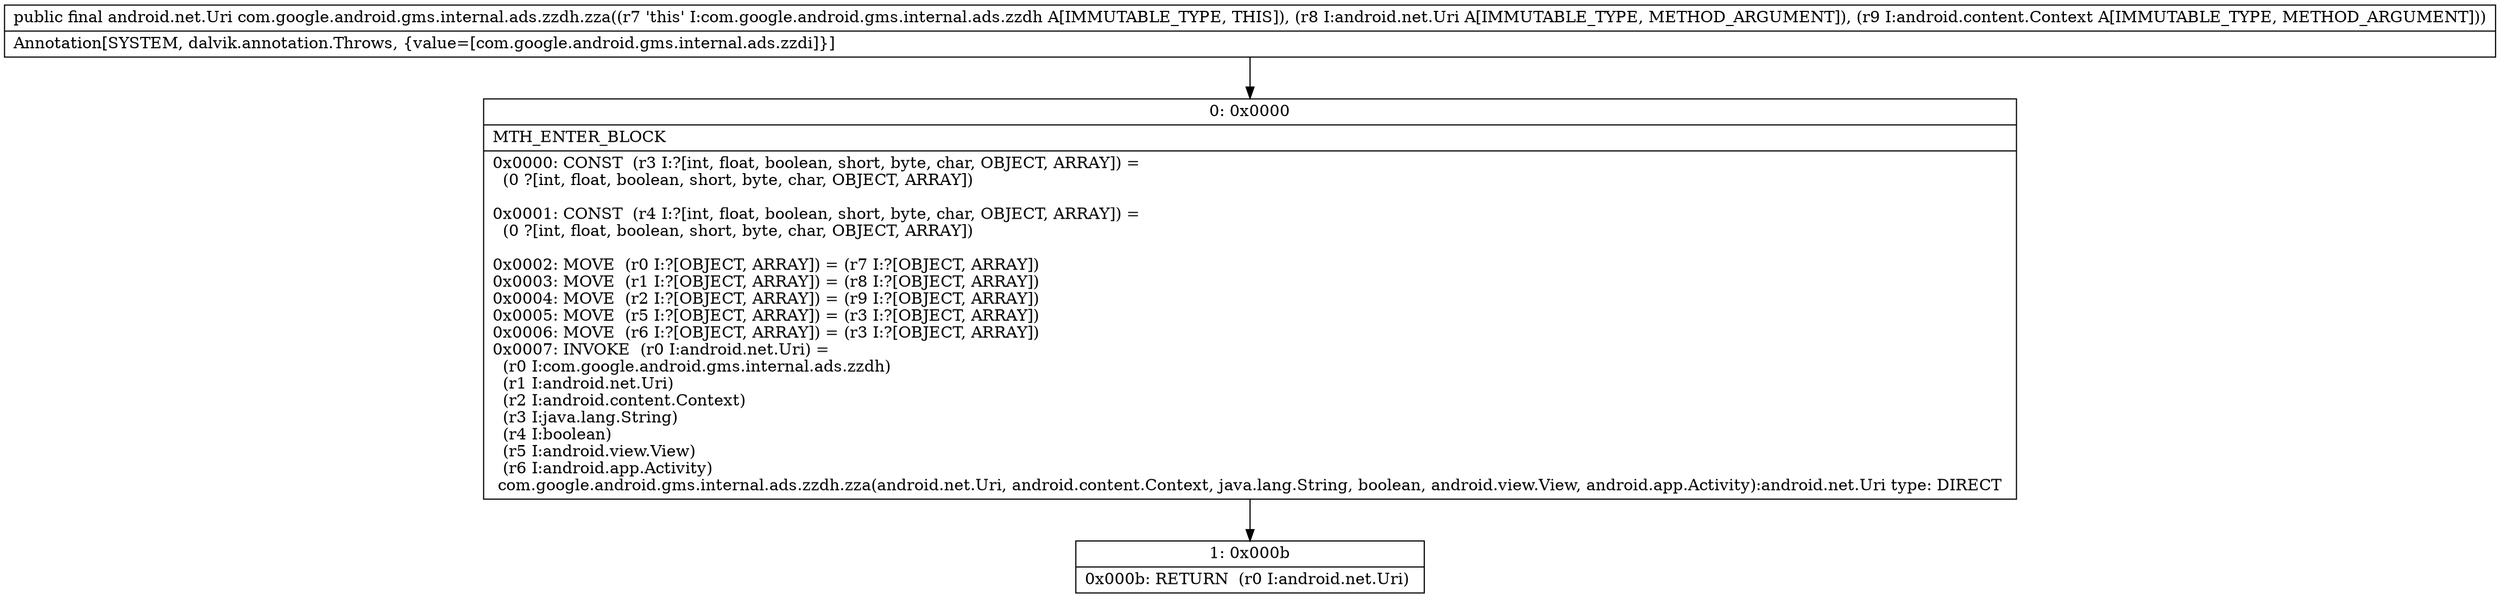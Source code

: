 digraph "CFG forcom.google.android.gms.internal.ads.zzdh.zza(Landroid\/net\/Uri;Landroid\/content\/Context;)Landroid\/net\/Uri;" {
Node_0 [shape=record,label="{0\:\ 0x0000|MTH_ENTER_BLOCK\l|0x0000: CONST  (r3 I:?[int, float, boolean, short, byte, char, OBJECT, ARRAY]) = \l  (0 ?[int, float, boolean, short, byte, char, OBJECT, ARRAY])\l \l0x0001: CONST  (r4 I:?[int, float, boolean, short, byte, char, OBJECT, ARRAY]) = \l  (0 ?[int, float, boolean, short, byte, char, OBJECT, ARRAY])\l \l0x0002: MOVE  (r0 I:?[OBJECT, ARRAY]) = (r7 I:?[OBJECT, ARRAY]) \l0x0003: MOVE  (r1 I:?[OBJECT, ARRAY]) = (r8 I:?[OBJECT, ARRAY]) \l0x0004: MOVE  (r2 I:?[OBJECT, ARRAY]) = (r9 I:?[OBJECT, ARRAY]) \l0x0005: MOVE  (r5 I:?[OBJECT, ARRAY]) = (r3 I:?[OBJECT, ARRAY]) \l0x0006: MOVE  (r6 I:?[OBJECT, ARRAY]) = (r3 I:?[OBJECT, ARRAY]) \l0x0007: INVOKE  (r0 I:android.net.Uri) = \l  (r0 I:com.google.android.gms.internal.ads.zzdh)\l  (r1 I:android.net.Uri)\l  (r2 I:android.content.Context)\l  (r3 I:java.lang.String)\l  (r4 I:boolean)\l  (r5 I:android.view.View)\l  (r6 I:android.app.Activity)\l com.google.android.gms.internal.ads.zzdh.zza(android.net.Uri, android.content.Context, java.lang.String, boolean, android.view.View, android.app.Activity):android.net.Uri type: DIRECT \l}"];
Node_1 [shape=record,label="{1\:\ 0x000b|0x000b: RETURN  (r0 I:android.net.Uri) \l}"];
MethodNode[shape=record,label="{public final android.net.Uri com.google.android.gms.internal.ads.zzdh.zza((r7 'this' I:com.google.android.gms.internal.ads.zzdh A[IMMUTABLE_TYPE, THIS]), (r8 I:android.net.Uri A[IMMUTABLE_TYPE, METHOD_ARGUMENT]), (r9 I:android.content.Context A[IMMUTABLE_TYPE, METHOD_ARGUMENT]))  | Annotation[SYSTEM, dalvik.annotation.Throws, \{value=[com.google.android.gms.internal.ads.zzdi]\}]\l}"];
MethodNode -> Node_0;
Node_0 -> Node_1;
}

